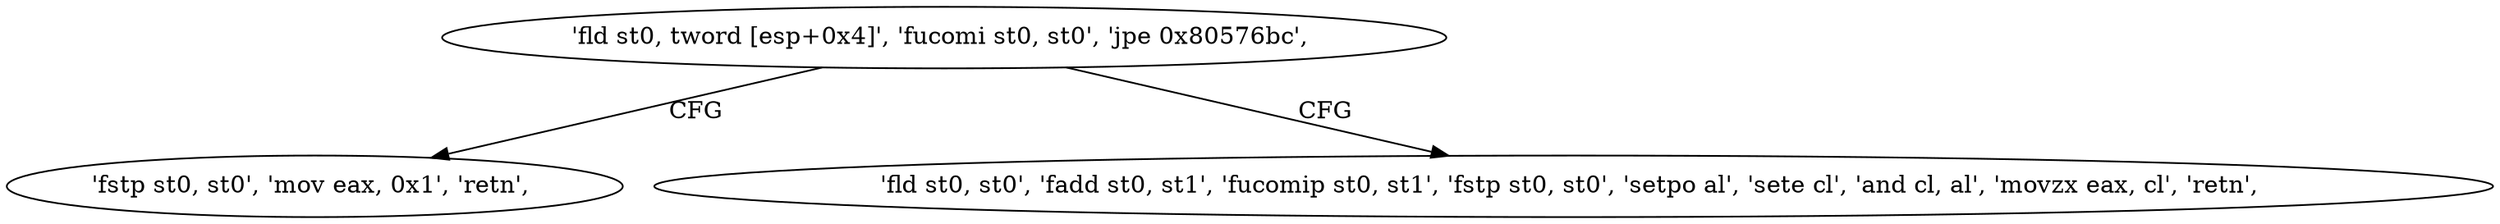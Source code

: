 digraph "func" {
"134575776" [label = "'fld st0, tword [esp+0x4]', 'fucomi st0, st0', 'jpe 0x80576bc', " ]
"134575804" [label = "'fstp st0, st0', 'mov eax, 0x1', 'retn', " ]
"134575784" [label = "'fld st0, st0', 'fadd st0, st1', 'fucomip st0, st1', 'fstp st0, st0', 'setpo al', 'sete cl', 'and cl, al', 'movzx eax, cl', 'retn', " ]
"134575776" -> "134575804" [ label = "CFG" ]
"134575776" -> "134575784" [ label = "CFG" ]
}
